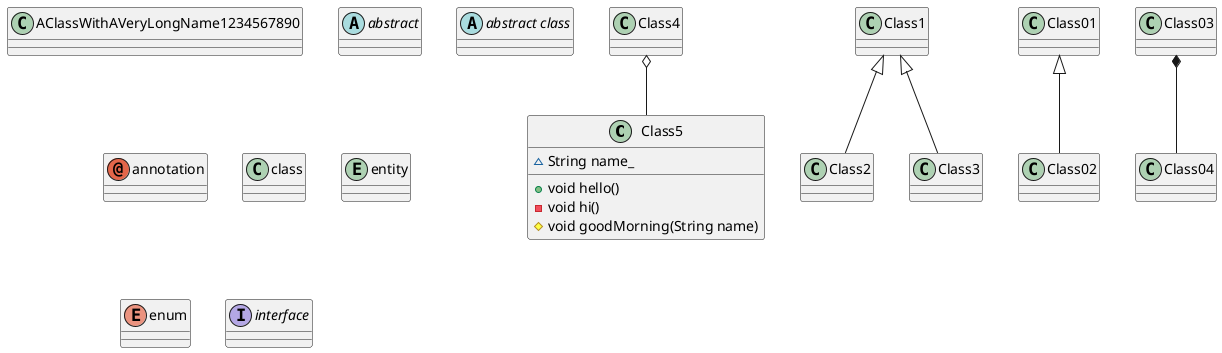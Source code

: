 @startuml Class Example

class Class5 {
    + void hello()
    - void hi()
    # void goodMorning(String name)
    ~ String name_
}

class AClassWithAVeryLongName1234567890

Class1 <|-- Class2
Class1 <|-- Class3
Class4 o-- Class5
Class01 <|-- Class02
Class03 *-- Class04

abstract        abstract
abstract class  "abstract class"
annotation      annotation
class           class
entity          entity
enum            enum
interface       interface

@enduml